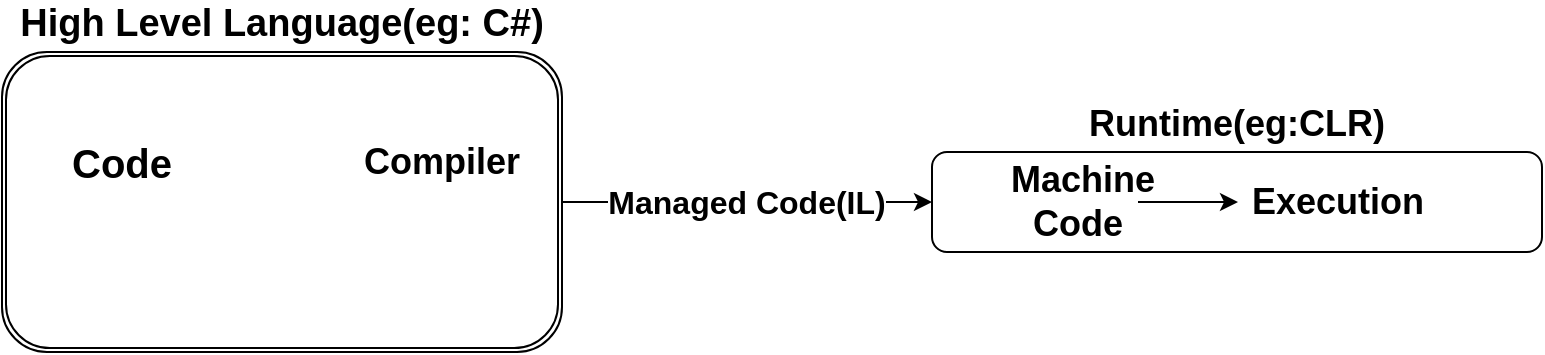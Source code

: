 <mxfile version="23.1.2" type="github">
  <diagram name="Page-1" id="FwLypaNw0ejfId4QT2Bq">
    <mxGraphModel dx="1901" dy="1012" grid="1" gridSize="13" guides="1" tooltips="1" connect="1" arrows="1" fold="1" page="0" pageScale="1" pageWidth="1169" pageHeight="827" math="0" shadow="0">
      <root>
        <mxCell id="0" />
        <mxCell id="1" parent="0" />
        <mxCell id="5QSxiHGsKGr5bIzUs-gD-11" value="Managed Code(IL)" style="edgeStyle=orthogonalEdgeStyle;rounded=0;orthogonalLoop=1;jettySize=auto;html=1;fontStyle=1;fontSize=16;" edge="1" parent="1" source="5QSxiHGsKGr5bIzUs-gD-4" target="5QSxiHGsKGr5bIzUs-gD-10">
          <mxGeometry x="-0.005" relative="1" as="geometry">
            <mxPoint as="offset" />
          </mxGeometry>
        </mxCell>
        <mxCell id="5QSxiHGsKGr5bIzUs-gD-4" value="&lt;font style=&quot;font-size: 19px;&quot;&gt;&lt;b&gt;High Level Language(eg: C#)&lt;/b&gt;&lt;/font&gt;" style="shape=ext;double=1;rounded=1;whiteSpace=wrap;html=1;labelPosition=center;verticalLabelPosition=top;align=center;verticalAlign=bottom;" vertex="1" parent="1">
          <mxGeometry x="220" y="330" width="280" height="150" as="geometry" />
        </mxCell>
        <mxCell id="5QSxiHGsKGr5bIzUs-gD-6" value="Code" style="text;strokeColor=none;align=center;fillColor=none;html=1;verticalAlign=middle;whiteSpace=wrap;rounded=0;fontStyle=1;fontSize=20;" vertex="1" parent="1">
          <mxGeometry x="250" y="370" width="60" height="30" as="geometry" />
        </mxCell>
        <mxCell id="5QSxiHGsKGr5bIzUs-gD-9" value="Compiler" style="text;strokeColor=none;align=center;fillColor=none;html=1;verticalAlign=middle;whiteSpace=wrap;rounded=0;fontStyle=1;fontSize=18;" vertex="1" parent="1">
          <mxGeometry x="410" y="370" width="60" height="30" as="geometry" />
        </mxCell>
        <mxCell id="5QSxiHGsKGr5bIzUs-gD-10" value="Runtime(eg:CLR)" style="whiteSpace=wrap;html=1;verticalAlign=bottom;rounded=1;fontStyle=1;fontSize=18;labelPosition=center;verticalLabelPosition=top;align=center;" vertex="1" parent="1">
          <mxGeometry x="685" y="380" width="305" height="50" as="geometry" />
        </mxCell>
        <mxCell id="5QSxiHGsKGr5bIzUs-gD-15" value="" style="edgeStyle=orthogonalEdgeStyle;rounded=0;orthogonalLoop=1;jettySize=auto;html=1;" edge="1" parent="1" source="5QSxiHGsKGr5bIzUs-gD-13">
          <mxGeometry relative="1" as="geometry">
            <mxPoint x="838" y="405" as="targetPoint" />
          </mxGeometry>
        </mxCell>
        <mxCell id="5QSxiHGsKGr5bIzUs-gD-13" value="&amp;nbsp;Machine Code" style="text;strokeColor=none;align=center;fillColor=none;html=1;verticalAlign=middle;whiteSpace=wrap;rounded=0;fontSize=18;fontStyle=1" vertex="1" parent="1">
          <mxGeometry x="728" y="390" width="60" height="30" as="geometry" />
        </mxCell>
        <mxCell id="5QSxiHGsKGr5bIzUs-gD-16" value="Execution" style="text;strokeColor=none;align=center;fillColor=none;html=1;verticalAlign=middle;whiteSpace=wrap;rounded=0;fontStyle=1;fontSize=18;" vertex="1" parent="1">
          <mxGeometry x="858" y="390" width="60" height="30" as="geometry" />
        </mxCell>
      </root>
    </mxGraphModel>
  </diagram>
</mxfile>
